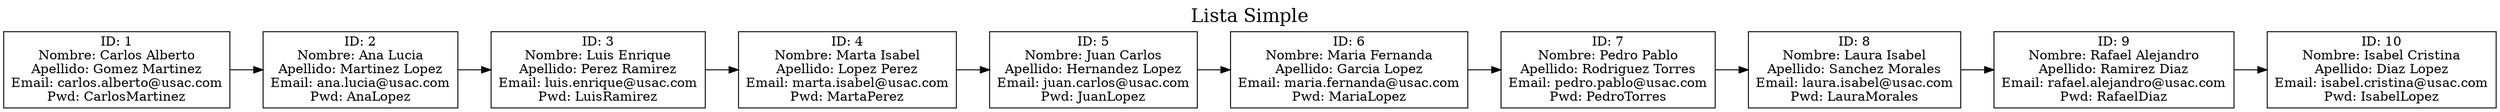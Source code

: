 digraph G {
  rankdir=LR;
  node [shape=record, height=.1];
  label="Lista Simple";
  labelloc=top;
  fontsize=20;
node0 [label="{ID: 1\nNombre: Carlos Alberto\nApellido: Gomez Martinez\nEmail: carlos.alberto@usac.com\nPwd: CarlosMartinez}"]
node1 [label="{ID: 2\nNombre: Ana Lucia\nApellido: Martinez Lopez\nEmail: ana.lucia@usac.com\nPwd: AnaLopez}"]
node2 [label="{ID: 3\nNombre: Luis Enrique\nApellido: Perez Ramirez\nEmail: luis.enrique@usac.com\nPwd: LuisRamirez}"]
node3 [label="{ID: 4\nNombre: Marta Isabel\nApellido: Lopez Perez\nEmail: marta.isabel@usac.com\nPwd: MartaPerez}"]
node4 [label="{ID: 5\nNombre: Juan Carlos\nApellido: Hernandez Lopez\nEmail: juan.carlos@usac.com\nPwd: JuanLopez}"]
node5 [label="{ID: 6\nNombre: Maria Fernanda\nApellido: Garcia Lopez\nEmail: maria.fernanda@usac.com\nPwd: MariaLopez}"]
node6 [label="{ID: 7\nNombre: Pedro Pablo\nApellido: Rodriguez Torres\nEmail: pedro.pablo@usac.com\nPwd: PedroTorres}"]
node7 [label="{ID: 8\nNombre: Laura Isabel\nApellido: Sanchez Morales\nEmail: laura.isabel@usac.com\nPwd: LauraMorales}"]
node8 [label="{ID: 9\nNombre: Rafael Alejandro\nApellido: Ramirez Diaz\nEmail: rafael.alejandro@usac.com\nPwd: RafaelDiaz}"]
node9 [label="{ID: 10\nNombre: Isabel Cristina\nApellido: Diaz Lopez\nEmail: isabel.cristina@usac.com\nPwd: IsabelLopez}"]
node0 -> node1;
node1 -> node2;
node2 -> node3;
node3 -> node4;
node4 -> node5;
node5 -> node6;
node6 -> node7;
node7 -> node8;
node8 -> node9;
}